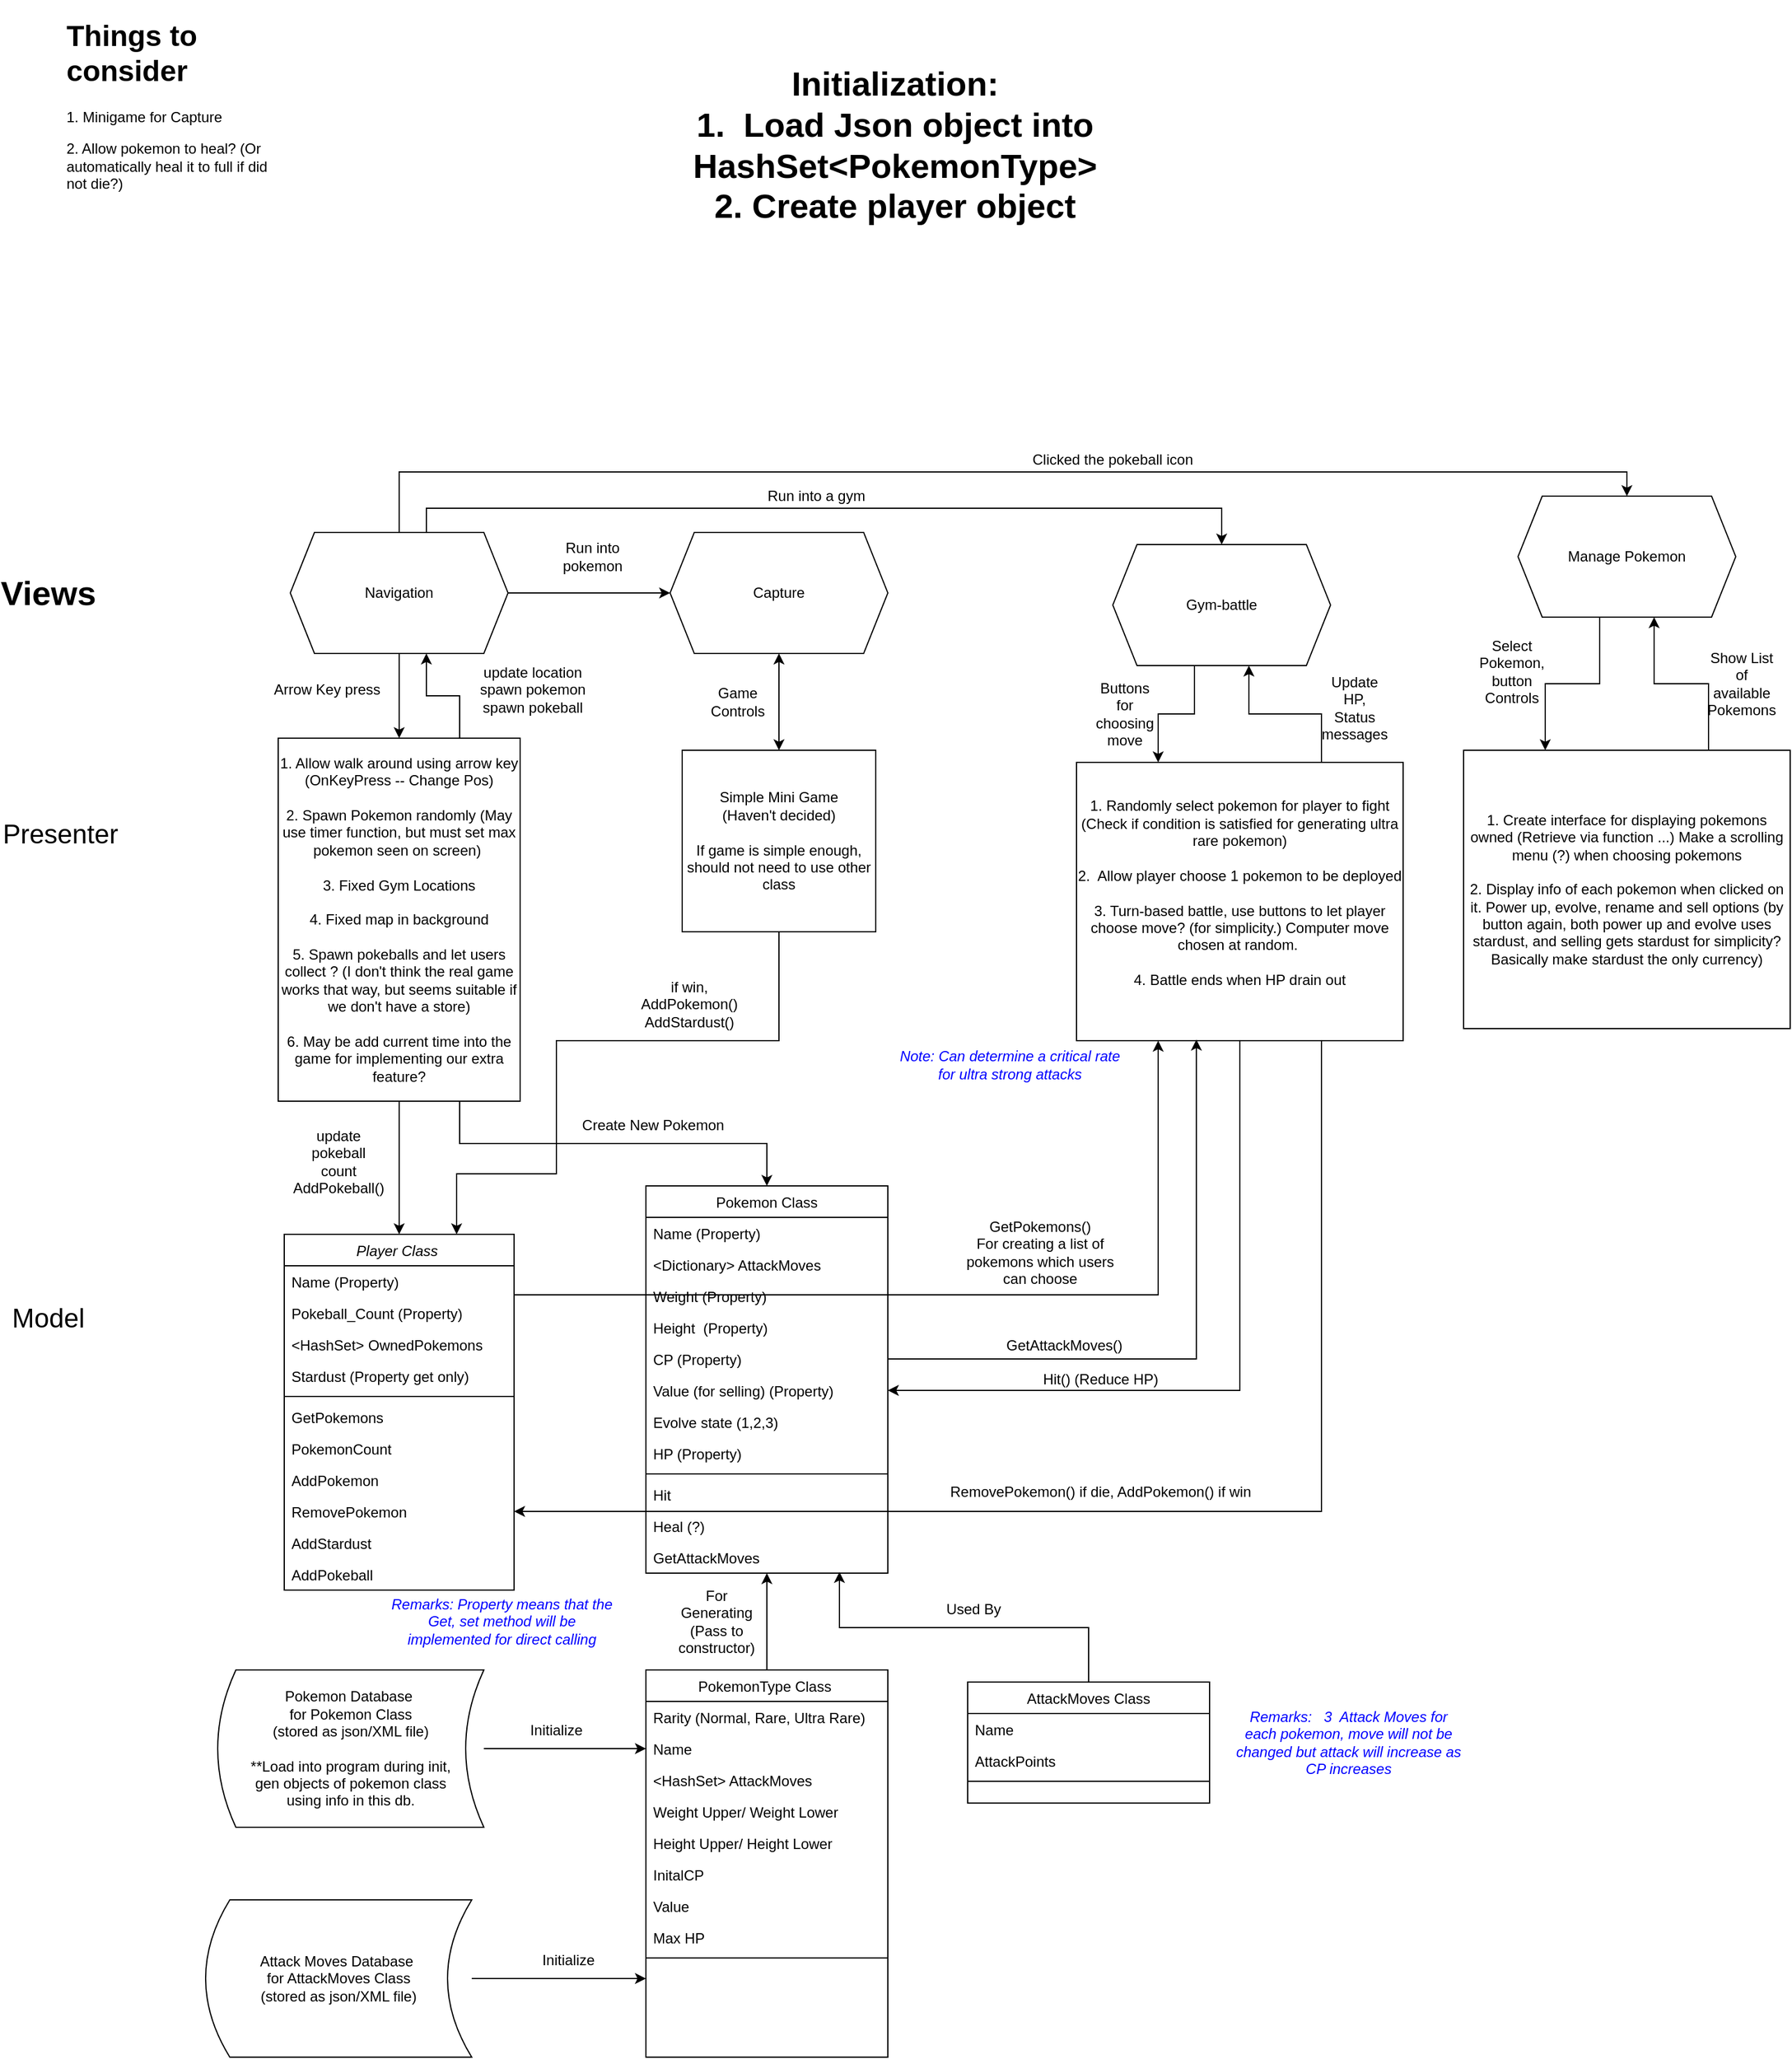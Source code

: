 <mxfile version="13.10.1" type="github">
  <diagram id="C5RBs43oDa-KdzZeNtuy" name="Page-1">
    <mxGraphModel dx="2084" dy="1993" grid="1" gridSize="10" guides="1" tooltips="1" connect="1" arrows="1" fold="1" page="1" pageScale="1" pageWidth="827" pageHeight="1169" math="0" shadow="0">
      <root>
        <mxCell id="WIyWlLk6GJQsqaUBKTNV-0" />
        <mxCell id="WIyWlLk6GJQsqaUBKTNV-1" parent="WIyWlLk6GJQsqaUBKTNV-0" />
        <mxCell id="zkfFHV4jXpPFQw0GAbJ--0" value="Player Class " style="swimlane;fontStyle=2;align=center;verticalAlign=top;childLayout=stackLayout;horizontal=1;startSize=26;horizontalStack=0;resizeParent=1;resizeLast=0;collapsible=1;marginBottom=0;rounded=0;shadow=0;strokeWidth=1;" parent="WIyWlLk6GJQsqaUBKTNV-1" vertex="1">
          <mxGeometry x="-85" y="570" width="190" height="294" as="geometry">
            <mxRectangle x="230" y="140" width="160" height="26" as="alternateBounds" />
          </mxGeometry>
        </mxCell>
        <mxCell id="o15ucOB5DxPAaiV-ojEc-104" value="Name (Property)" style="text;align=left;verticalAlign=top;spacingLeft=4;spacingRight=4;overflow=hidden;rotatable=0;points=[[0,0.5],[1,0.5]];portConstraint=eastwest;rounded=0;shadow=0;html=0;" vertex="1" parent="zkfFHV4jXpPFQw0GAbJ--0">
          <mxGeometry y="26" width="190" height="26" as="geometry" />
        </mxCell>
        <mxCell id="zkfFHV4jXpPFQw0GAbJ--1" value="Pokeball_Count (Property)" style="text;align=left;verticalAlign=top;spacingLeft=4;spacingRight=4;overflow=hidden;rotatable=0;points=[[0,0.5],[1,0.5]];portConstraint=eastwest;" parent="zkfFHV4jXpPFQw0GAbJ--0" vertex="1">
          <mxGeometry y="52" width="190" height="26" as="geometry" />
        </mxCell>
        <mxCell id="zkfFHV4jXpPFQw0GAbJ--2" value="&lt;HashSet&gt; OwnedPokemons" style="text;align=left;verticalAlign=top;spacingLeft=4;spacingRight=4;overflow=hidden;rotatable=0;points=[[0,0.5],[1,0.5]];portConstraint=eastwest;rounded=0;shadow=0;html=0;" parent="zkfFHV4jXpPFQw0GAbJ--0" vertex="1">
          <mxGeometry y="78" width="190" height="26" as="geometry" />
        </mxCell>
        <mxCell id="o15ucOB5DxPAaiV-ojEc-30" value="Stardust (Property get only)" style="text;align=left;verticalAlign=top;spacingLeft=4;spacingRight=4;overflow=hidden;rotatable=0;points=[[0,0.5],[1,0.5]];portConstraint=eastwest;rounded=0;shadow=0;html=0;" vertex="1" parent="zkfFHV4jXpPFQw0GAbJ--0">
          <mxGeometry y="104" width="190" height="26" as="geometry" />
        </mxCell>
        <mxCell id="zkfFHV4jXpPFQw0GAbJ--4" value="" style="line;html=1;strokeWidth=1;align=left;verticalAlign=middle;spacingTop=-1;spacingLeft=3;spacingRight=3;rotatable=0;labelPosition=right;points=[];portConstraint=eastwest;" parent="zkfFHV4jXpPFQw0GAbJ--0" vertex="1">
          <mxGeometry y="130" width="190" height="8" as="geometry" />
        </mxCell>
        <mxCell id="o15ucOB5DxPAaiV-ojEc-50" value="GetPokemons" style="text;align=left;verticalAlign=top;spacingLeft=4;spacingRight=4;overflow=hidden;rotatable=0;points=[[0,0.5],[1,0.5]];portConstraint=eastwest;rounded=0;shadow=0;html=0;" vertex="1" parent="zkfFHV4jXpPFQw0GAbJ--0">
          <mxGeometry y="138" width="190" height="26" as="geometry" />
        </mxCell>
        <mxCell id="o15ucOB5DxPAaiV-ojEc-117" value="PokemonCount" style="text;align=left;verticalAlign=top;spacingLeft=4;spacingRight=4;overflow=hidden;rotatable=0;points=[[0,0.5],[1,0.5]];portConstraint=eastwest;rounded=0;shadow=0;html=0;" vertex="1" parent="zkfFHV4jXpPFQw0GAbJ--0">
          <mxGeometry y="164" width="190" height="26" as="geometry" />
        </mxCell>
        <mxCell id="o15ucOB5DxPAaiV-ojEc-51" value="AddPokemon" style="text;align=left;verticalAlign=top;spacingLeft=4;spacingRight=4;overflow=hidden;rotatable=0;points=[[0,0.5],[1,0.5]];portConstraint=eastwest;rounded=0;shadow=0;html=0;" vertex="1" parent="zkfFHV4jXpPFQw0GAbJ--0">
          <mxGeometry y="190" width="190" height="26" as="geometry" />
        </mxCell>
        <mxCell id="o15ucOB5DxPAaiV-ojEc-52" value="RemovePokemon&#xa;" style="text;align=left;verticalAlign=top;spacingLeft=4;spacingRight=4;overflow=hidden;rotatable=0;points=[[0,0.5],[1,0.5]];portConstraint=eastwest;rounded=0;shadow=0;html=0;" vertex="1" parent="zkfFHV4jXpPFQw0GAbJ--0">
          <mxGeometry y="216" width="190" height="26" as="geometry" />
        </mxCell>
        <mxCell id="o15ucOB5DxPAaiV-ojEc-108" value="AddStardust" style="text;align=left;verticalAlign=top;spacingLeft=4;spacingRight=4;overflow=hidden;rotatable=0;points=[[0,0.5],[1,0.5]];portConstraint=eastwest;rounded=0;shadow=0;html=0;" vertex="1" parent="zkfFHV4jXpPFQw0GAbJ--0">
          <mxGeometry y="242" width="190" height="26" as="geometry" />
        </mxCell>
        <mxCell id="o15ucOB5DxPAaiV-ojEc-79" value="AddPokeball" style="text;align=left;verticalAlign=top;spacingLeft=4;spacingRight=4;overflow=hidden;rotatable=0;points=[[0,0.5],[1,0.5]];portConstraint=eastwest;rounded=0;shadow=0;html=0;" vertex="1" parent="zkfFHV4jXpPFQw0GAbJ--0">
          <mxGeometry y="268" width="190" height="26" as="geometry" />
        </mxCell>
        <mxCell id="o15ucOB5DxPAaiV-ojEc-98" style="edgeStyle=orthogonalEdgeStyle;rounded=0;orthogonalLoop=1;jettySize=auto;html=1;exitX=1;exitY=0.5;exitDx=0;exitDy=0;entryX=0;entryY=0.5;entryDx=0;entryDy=0;" edge="1" parent="WIyWlLk6GJQsqaUBKTNV-1" source="o15ucOB5DxPAaiV-ojEc-0" target="o15ucOB5DxPAaiV-ojEc-87">
          <mxGeometry relative="1" as="geometry" />
        </mxCell>
        <mxCell id="o15ucOB5DxPAaiV-ojEc-0" value="Pokemon Database&amp;nbsp;&lt;br&gt;for Pokemon Class&lt;br&gt;(stored as json/XML file)&lt;br&gt;&lt;br&gt;**Load into program during init,&lt;br&gt;gen objects of pokemon class&lt;br&gt;using info in this db." style="shape=dataStorage;whiteSpace=wrap;html=1;fixedSize=1;size=15;" vertex="1" parent="WIyWlLk6GJQsqaUBKTNV-1">
          <mxGeometry x="-140" y="930" width="220" height="130" as="geometry" />
        </mxCell>
        <mxCell id="o15ucOB5DxPAaiV-ojEc-62" style="edgeStyle=orthogonalEdgeStyle;rounded=0;orthogonalLoop=1;jettySize=auto;html=1;exitX=1;exitY=0.5;exitDx=0;exitDy=0;entryX=0;entryY=0.5;entryDx=0;entryDy=0;" edge="1" parent="WIyWlLk6GJQsqaUBKTNV-1" source="o15ucOB5DxPAaiV-ojEc-3" target="o15ucOB5DxPAaiV-ojEc-4">
          <mxGeometry relative="1" as="geometry" />
        </mxCell>
        <mxCell id="o15ucOB5DxPAaiV-ojEc-65" style="edgeStyle=orthogonalEdgeStyle;rounded=0;orthogonalLoop=1;jettySize=auto;html=1;exitX=0.625;exitY=0;exitDx=0;exitDy=0;entryX=0.5;entryY=0;entryDx=0;entryDy=0;" edge="1" parent="WIyWlLk6GJQsqaUBKTNV-1" source="o15ucOB5DxPAaiV-ojEc-3" target="o15ucOB5DxPAaiV-ojEc-5">
          <mxGeometry relative="1" as="geometry" />
        </mxCell>
        <mxCell id="o15ucOB5DxPAaiV-ojEc-69" style="edgeStyle=orthogonalEdgeStyle;rounded=0;orthogonalLoop=1;jettySize=auto;html=1;exitX=0.5;exitY=0;exitDx=0;exitDy=0;entryX=0.5;entryY=0;entryDx=0;entryDy=0;" edge="1" parent="WIyWlLk6GJQsqaUBKTNV-1" source="o15ucOB5DxPAaiV-ojEc-3" target="o15ucOB5DxPAaiV-ojEc-6">
          <mxGeometry relative="1" as="geometry" />
        </mxCell>
        <mxCell id="o15ucOB5DxPAaiV-ojEc-75" style="edgeStyle=orthogonalEdgeStyle;rounded=0;orthogonalLoop=1;jettySize=auto;html=1;exitX=0.5;exitY=1;exitDx=0;exitDy=0;" edge="1" parent="WIyWlLk6GJQsqaUBKTNV-1" source="o15ucOB5DxPAaiV-ojEc-3" target="o15ucOB5DxPAaiV-ojEc-8">
          <mxGeometry relative="1" as="geometry" />
        </mxCell>
        <mxCell id="o15ucOB5DxPAaiV-ojEc-3" value="Navigation" style="shape=hexagon;perimeter=hexagonPerimeter2;whiteSpace=wrap;html=1;fixedSize=1;" vertex="1" parent="WIyWlLk6GJQsqaUBKTNV-1">
          <mxGeometry x="-80" y="-10" width="180" height="100" as="geometry" />
        </mxCell>
        <mxCell id="o15ucOB5DxPAaiV-ojEc-4" value="Capture" style="shape=hexagon;perimeter=hexagonPerimeter2;whiteSpace=wrap;html=1;fixedSize=1;" vertex="1" parent="WIyWlLk6GJQsqaUBKTNV-1">
          <mxGeometry x="234" y="-10" width="180" height="100" as="geometry" />
        </mxCell>
        <mxCell id="o15ucOB5DxPAaiV-ojEc-112" style="edgeStyle=orthogonalEdgeStyle;rounded=0;orthogonalLoop=1;jettySize=auto;html=1;exitX=0.375;exitY=1;exitDx=0;exitDy=0;entryX=0.25;entryY=0;entryDx=0;entryDy=0;" edge="1" parent="WIyWlLk6GJQsqaUBKTNV-1" source="o15ucOB5DxPAaiV-ojEc-5" target="o15ucOB5DxPAaiV-ojEc-19">
          <mxGeometry relative="1" as="geometry" />
        </mxCell>
        <mxCell id="o15ucOB5DxPAaiV-ojEc-5" value="Gym-battle" style="shape=hexagon;perimeter=hexagonPerimeter2;whiteSpace=wrap;html=1;fixedSize=1;" vertex="1" parent="WIyWlLk6GJQsqaUBKTNV-1">
          <mxGeometry x="600" width="180" height="100" as="geometry" />
        </mxCell>
        <mxCell id="o15ucOB5DxPAaiV-ojEc-133" style="edgeStyle=orthogonalEdgeStyle;rounded=0;orthogonalLoop=1;jettySize=auto;html=1;exitX=0.375;exitY=1;exitDx=0;exitDy=0;entryX=0.25;entryY=0;entryDx=0;entryDy=0;fontColor=#0000FF;" edge="1" parent="WIyWlLk6GJQsqaUBKTNV-1" source="o15ucOB5DxPAaiV-ojEc-6" target="o15ucOB5DxPAaiV-ojEc-48">
          <mxGeometry relative="1" as="geometry" />
        </mxCell>
        <mxCell id="o15ucOB5DxPAaiV-ojEc-6" value="Manage Pokemon" style="shape=hexagon;perimeter=hexagonPerimeter2;whiteSpace=wrap;html=1;fixedSize=1;" vertex="1" parent="WIyWlLk6GJQsqaUBKTNV-1">
          <mxGeometry x="935" y="-40" width="180" height="100" as="geometry" />
        </mxCell>
        <mxCell id="o15ucOB5DxPAaiV-ojEc-106" style="edgeStyle=orthogonalEdgeStyle;rounded=0;orthogonalLoop=1;jettySize=auto;html=1;exitX=0.5;exitY=1;exitDx=0;exitDy=0;entryX=0.75;entryY=0;entryDx=0;entryDy=0;" edge="1" parent="WIyWlLk6GJQsqaUBKTNV-1" source="o15ucOB5DxPAaiV-ojEc-7" target="zkfFHV4jXpPFQw0GAbJ--0">
          <mxGeometry relative="1" as="geometry">
            <Array as="points">
              <mxPoint x="324" y="410" />
              <mxPoint x="140" y="410" />
              <mxPoint x="140" y="520" />
              <mxPoint x="58" y="520" />
            </Array>
          </mxGeometry>
        </mxCell>
        <mxCell id="o15ucOB5DxPAaiV-ojEc-7" value="Simple Mini Game&lt;br&gt;(Haven&#39;t decided)&lt;br&gt;&lt;br&gt;If game is simple enough, should not need to use other class" style="rounded=0;whiteSpace=wrap;html=1;" vertex="1" parent="WIyWlLk6GJQsqaUBKTNV-1">
          <mxGeometry x="244" y="170" width="160" height="150" as="geometry" />
        </mxCell>
        <mxCell id="o15ucOB5DxPAaiV-ojEc-74" style="edgeStyle=orthogonalEdgeStyle;rounded=0;orthogonalLoop=1;jettySize=auto;html=1;exitX=0.75;exitY=0;exitDx=0;exitDy=0;entryX=0.625;entryY=1;entryDx=0;entryDy=0;" edge="1" parent="WIyWlLk6GJQsqaUBKTNV-1" source="o15ucOB5DxPAaiV-ojEc-8" target="o15ucOB5DxPAaiV-ojEc-3">
          <mxGeometry relative="1" as="geometry" />
        </mxCell>
        <mxCell id="o15ucOB5DxPAaiV-ojEc-76" style="edgeStyle=orthogonalEdgeStyle;rounded=0;orthogonalLoop=1;jettySize=auto;html=1;exitX=0.5;exitY=1;exitDx=0;exitDy=0;entryX=0.5;entryY=0;entryDx=0;entryDy=0;" edge="1" parent="WIyWlLk6GJQsqaUBKTNV-1" source="o15ucOB5DxPAaiV-ojEc-8" target="zkfFHV4jXpPFQw0GAbJ--0">
          <mxGeometry relative="1" as="geometry" />
        </mxCell>
        <mxCell id="o15ucOB5DxPAaiV-ojEc-84" style="edgeStyle=orthogonalEdgeStyle;rounded=0;orthogonalLoop=1;jettySize=auto;html=1;exitX=0.75;exitY=1;exitDx=0;exitDy=0;" edge="1" parent="WIyWlLk6GJQsqaUBKTNV-1" source="o15ucOB5DxPAaiV-ojEc-8" target="o15ucOB5DxPAaiV-ojEc-31">
          <mxGeometry relative="1" as="geometry" />
        </mxCell>
        <mxCell id="o15ucOB5DxPAaiV-ojEc-8" value="1. Allow walk around using arrow key (OnKeyPress -- Change Pos)&lt;br&gt;&lt;br&gt;2. Spawn Pokemon randomly (May use timer function, but must set max pokemon seen on screen)&amp;nbsp;&lt;br&gt;&lt;br&gt;3. Fixed Gym Locations&lt;br&gt;&lt;br&gt;4. Fixed map in background&lt;br&gt;&lt;br&gt;5. Spawn pokeballs and let users collect ? (I don&#39;t think the real game works that way, but seems suitable if we don&#39;t have a store)&lt;br&gt;&lt;br&gt;6. May be add current time into the game for implementing our extra feature?" style="rounded=0;whiteSpace=wrap;html=1;" vertex="1" parent="WIyWlLk6GJQsqaUBKTNV-1">
          <mxGeometry x="-90" y="160" width="200" height="300" as="geometry" />
        </mxCell>
        <mxCell id="o15ucOB5DxPAaiV-ojEc-9" value="&lt;font style=&quot;font-size: 22px&quot;&gt;Presenter&lt;/font&gt;" style="text;html=1;strokeColor=none;fillColor=none;align=center;verticalAlign=middle;whiteSpace=wrap;rounded=0;" vertex="1" parent="WIyWlLk6GJQsqaUBKTNV-1">
          <mxGeometry x="-290" y="230" width="40" height="20" as="geometry" />
        </mxCell>
        <mxCell id="o15ucOB5DxPAaiV-ojEc-10" value="&lt;font style=&quot;font-size: 28px&quot;&gt;&lt;b&gt;Views&lt;/b&gt;&lt;/font&gt;" style="text;html=1;strokeColor=none;fillColor=none;align=center;verticalAlign=middle;whiteSpace=wrap;rounded=0;" vertex="1" parent="WIyWlLk6GJQsqaUBKTNV-1">
          <mxGeometry x="-300" y="30" width="40" height="20" as="geometry" />
        </mxCell>
        <mxCell id="o15ucOB5DxPAaiV-ojEc-11" value="&lt;font style=&quot;font-size: 22px&quot;&gt;Model&lt;br&gt;&lt;/font&gt;" style="text;html=1;strokeColor=none;fillColor=none;align=center;verticalAlign=middle;whiteSpace=wrap;rounded=0;" vertex="1" parent="WIyWlLk6GJQsqaUBKTNV-1">
          <mxGeometry x="-300" y="630" width="40" height="20" as="geometry" />
        </mxCell>
        <mxCell id="o15ucOB5DxPAaiV-ojEc-13" value="&lt;font style=&quot;font-size: 28px&quot;&gt;&lt;b&gt;Initialization:&lt;br&gt;1.&amp;nbsp; Load Json object into HashSet&amp;lt;PokemonType&amp;gt;&lt;br&gt;2. Create player object&lt;br&gt;&lt;/b&gt;&lt;/font&gt;" style="text;html=1;strokeColor=none;fillColor=none;align=center;verticalAlign=middle;whiteSpace=wrap;rounded=0;" vertex="1" parent="WIyWlLk6GJQsqaUBKTNV-1">
          <mxGeometry x="100" y="-340" width="640" height="20" as="geometry" />
        </mxCell>
        <mxCell id="o15ucOB5DxPAaiV-ojEc-17" value="" style="endArrow=classic;startArrow=classic;html=1;exitX=0.5;exitY=0;exitDx=0;exitDy=0;entryX=0.5;entryY=1;entryDx=0;entryDy=0;" edge="1" parent="WIyWlLk6GJQsqaUBKTNV-1" source="o15ucOB5DxPAaiV-ojEc-7" target="o15ucOB5DxPAaiV-ojEc-4">
          <mxGeometry width="50" height="50" relative="1" as="geometry">
            <mxPoint x="354" y="190" as="sourcePoint" />
            <mxPoint x="404" y="140" as="targetPoint" />
          </mxGeometry>
        </mxCell>
        <mxCell id="o15ucOB5DxPAaiV-ojEc-113" style="edgeStyle=orthogonalEdgeStyle;rounded=0;orthogonalLoop=1;jettySize=auto;html=1;exitX=0.75;exitY=0;exitDx=0;exitDy=0;entryX=0.625;entryY=1;entryDx=0;entryDy=0;" edge="1" parent="WIyWlLk6GJQsqaUBKTNV-1" source="o15ucOB5DxPAaiV-ojEc-19" target="o15ucOB5DxPAaiV-ojEc-5">
          <mxGeometry relative="1" as="geometry" />
        </mxCell>
        <mxCell id="o15ucOB5DxPAaiV-ojEc-118" style="edgeStyle=orthogonalEdgeStyle;rounded=0;orthogonalLoop=1;jettySize=auto;html=1;exitX=0.5;exitY=1;exitDx=0;exitDy=0;entryX=1;entryY=0.5;entryDx=0;entryDy=0;" edge="1" parent="WIyWlLk6GJQsqaUBKTNV-1" source="o15ucOB5DxPAaiV-ojEc-19" target="o15ucOB5DxPAaiV-ojEc-36">
          <mxGeometry relative="1" as="geometry" />
        </mxCell>
        <mxCell id="o15ucOB5DxPAaiV-ojEc-136" style="edgeStyle=orthogonalEdgeStyle;rounded=0;orthogonalLoop=1;jettySize=auto;html=1;exitX=0.75;exitY=1;exitDx=0;exitDy=0;entryX=1;entryY=0.5;entryDx=0;entryDy=0;fontColor=#000000;" edge="1" parent="WIyWlLk6GJQsqaUBKTNV-1" source="o15ucOB5DxPAaiV-ojEc-19" target="o15ucOB5DxPAaiV-ojEc-52">
          <mxGeometry relative="1" as="geometry" />
        </mxCell>
        <mxCell id="o15ucOB5DxPAaiV-ojEc-19" value="1. Randomly select pokemon for player to fight (Check if condition is satisfied for generating ultra rare pokemon)&lt;br&gt;&lt;br&gt;2.&amp;nbsp; Allow player choose 1 pokemon to be deployed&lt;br&gt;&lt;br&gt;3. Turn-based battle, use buttons to let player choose move? (for simplicity.) Computer move chosen at random.&amp;nbsp;&lt;br&gt;&lt;br&gt;4. Battle ends when HP drain out&lt;br&gt;&amp;nbsp;" style="rounded=0;whiteSpace=wrap;html=1;" vertex="1" parent="WIyWlLk6GJQsqaUBKTNV-1">
          <mxGeometry x="570" y="180" width="270" height="230" as="geometry" />
        </mxCell>
        <mxCell id="o15ucOB5DxPAaiV-ojEc-31" value="Pokemon Class" style="swimlane;fontStyle=0;align=center;verticalAlign=top;childLayout=stackLayout;horizontal=1;startSize=26;horizontalStack=0;resizeParent=1;resizeLast=0;collapsible=1;marginBottom=0;rounded=0;shadow=0;strokeWidth=1;" vertex="1" parent="WIyWlLk6GJQsqaUBKTNV-1">
          <mxGeometry x="214" y="530" width="200" height="320" as="geometry">
            <mxRectangle x="550" y="140" width="160" height="26" as="alternateBounds" />
          </mxGeometry>
        </mxCell>
        <mxCell id="o15ucOB5DxPAaiV-ojEc-33" value="Name (Property)" style="text;align=left;verticalAlign=top;spacingLeft=4;spacingRight=4;overflow=hidden;rotatable=0;points=[[0,0.5],[1,0.5]];portConstraint=eastwest;rounded=0;shadow=0;html=0;" vertex="1" parent="o15ucOB5DxPAaiV-ojEc-31">
          <mxGeometry y="26" width="200" height="26" as="geometry" />
        </mxCell>
        <mxCell id="o15ucOB5DxPAaiV-ojEc-34" value="&lt;Dictionary&gt; AttackMoves" style="text;align=left;verticalAlign=top;spacingLeft=4;spacingRight=4;overflow=hidden;rotatable=0;points=[[0,0.5],[1,0.5]];portConstraint=eastwest;rounded=0;shadow=0;html=0;" vertex="1" parent="o15ucOB5DxPAaiV-ojEc-31">
          <mxGeometry y="52" width="200" height="26" as="geometry" />
        </mxCell>
        <mxCell id="zkfFHV4jXpPFQw0GAbJ--22" value="Weight (Property)" style="text;align=left;verticalAlign=top;spacingLeft=4;spacingRight=4;overflow=hidden;rotatable=0;points=[[0,0.5],[1,0.5]];portConstraint=eastwest;rounded=0;shadow=0;html=0;" parent="o15ucOB5DxPAaiV-ojEc-31" vertex="1">
          <mxGeometry y="78" width="200" height="26" as="geometry" />
        </mxCell>
        <mxCell id="zkfFHV4jXpPFQw0GAbJ--21" value="Height  (Property)" style="text;align=left;verticalAlign=top;spacingLeft=4;spacingRight=4;overflow=hidden;rotatable=0;points=[[0,0.5],[1,0.5]];portConstraint=eastwest;rounded=0;shadow=0;html=0;" parent="o15ucOB5DxPAaiV-ojEc-31" vertex="1">
          <mxGeometry y="104" width="200" height="26" as="geometry" />
        </mxCell>
        <mxCell id="o15ucOB5DxPAaiV-ojEc-35" value="CP (Property)" style="text;align=left;verticalAlign=top;spacingLeft=4;spacingRight=4;overflow=hidden;rotatable=0;points=[[0,0.5],[1,0.5]];portConstraint=eastwest;rounded=0;shadow=0;html=0;" vertex="1" parent="o15ucOB5DxPAaiV-ojEc-31">
          <mxGeometry y="130" width="200" height="26" as="geometry" />
        </mxCell>
        <mxCell id="o15ucOB5DxPAaiV-ojEc-36" value="Value (for selling) (Property)" style="text;align=left;verticalAlign=top;spacingLeft=4;spacingRight=4;overflow=hidden;rotatable=0;points=[[0,0.5],[1,0.5]];portConstraint=eastwest;rounded=0;shadow=0;html=0;" vertex="1" parent="o15ucOB5DxPAaiV-ojEc-31">
          <mxGeometry y="156" width="200" height="26" as="geometry" />
        </mxCell>
        <mxCell id="o15ucOB5DxPAaiV-ojEc-46" value="Evolve state (1,2,3)" style="text;align=left;verticalAlign=top;spacingLeft=4;spacingRight=4;overflow=hidden;rotatable=0;points=[[0,0.5],[1,0.5]];portConstraint=eastwest;rounded=0;shadow=0;html=0;" vertex="1" parent="o15ucOB5DxPAaiV-ojEc-31">
          <mxGeometry y="182" width="200" height="26" as="geometry" />
        </mxCell>
        <mxCell id="o15ucOB5DxPAaiV-ojEc-37" value="HP (Property)" style="text;align=left;verticalAlign=top;spacingLeft=4;spacingRight=4;overflow=hidden;rotatable=0;points=[[0,0.5],[1,0.5]];portConstraint=eastwest;rounded=0;shadow=0;html=0;" vertex="1" parent="o15ucOB5DxPAaiV-ojEc-31">
          <mxGeometry y="208" width="200" height="26" as="geometry" />
        </mxCell>
        <mxCell id="o15ucOB5DxPAaiV-ojEc-38" value="" style="line;html=1;strokeWidth=1;align=left;verticalAlign=middle;spacingTop=-1;spacingLeft=3;spacingRight=3;rotatable=0;labelPosition=right;points=[];portConstraint=eastwest;" vertex="1" parent="o15ucOB5DxPAaiV-ojEc-31">
          <mxGeometry y="234" width="200" height="8" as="geometry" />
        </mxCell>
        <mxCell id="o15ucOB5DxPAaiV-ojEc-39" value="Hit" style="text;align=left;verticalAlign=top;spacingLeft=4;spacingRight=4;overflow=hidden;rotatable=0;points=[[0,0.5],[1,0.5]];portConstraint=eastwest;" vertex="1" parent="o15ucOB5DxPAaiV-ojEc-31">
          <mxGeometry y="242" width="200" height="26" as="geometry" />
        </mxCell>
        <mxCell id="o15ucOB5DxPAaiV-ojEc-40" value="Heal (?)" style="text;align=left;verticalAlign=top;spacingLeft=4;spacingRight=4;overflow=hidden;rotatable=0;points=[[0,0.5],[1,0.5]];portConstraint=eastwest;" vertex="1" parent="o15ucOB5DxPAaiV-ojEc-31">
          <mxGeometry y="268" width="200" height="26" as="geometry" />
        </mxCell>
        <mxCell id="o15ucOB5DxPAaiV-ojEc-128" value="GetAttackMoves" style="text;align=left;verticalAlign=top;spacingLeft=4;spacingRight=4;overflow=hidden;rotatable=0;points=[[0,0.5],[1,0.5]];portConstraint=eastwest;" vertex="1" parent="o15ucOB5DxPAaiV-ojEc-31">
          <mxGeometry y="294" width="200" height="26" as="geometry" />
        </mxCell>
        <mxCell id="o15ucOB5DxPAaiV-ojEc-99" style="edgeStyle=orthogonalEdgeStyle;rounded=0;orthogonalLoop=1;jettySize=auto;html=1;exitX=1;exitY=0.5;exitDx=0;exitDy=0;entryX=0;entryY=0.5;entryDx=0;entryDy=0;" edge="1" parent="WIyWlLk6GJQsqaUBKTNV-1" source="o15ucOB5DxPAaiV-ojEc-44">
          <mxGeometry relative="1" as="geometry">
            <mxPoint x="214" y="1185" as="targetPoint" />
          </mxGeometry>
        </mxCell>
        <mxCell id="o15ucOB5DxPAaiV-ojEc-44" value="Attack Moves Database&amp;nbsp;&lt;br&gt;for AttackMoves Class&lt;br&gt;(stored as json/XML file)&lt;br&gt;" style="shape=dataStorage;whiteSpace=wrap;html=1;fixedSize=1;" vertex="1" parent="WIyWlLk6GJQsqaUBKTNV-1">
          <mxGeometry x="-150" y="1120" width="220" height="130" as="geometry" />
        </mxCell>
        <mxCell id="o15ucOB5DxPAaiV-ojEc-132" style="edgeStyle=orthogonalEdgeStyle;rounded=0;orthogonalLoop=1;jettySize=auto;html=1;exitX=0.75;exitY=0;exitDx=0;exitDy=0;entryX=0.625;entryY=1;entryDx=0;entryDy=0;fontColor=#0000FF;" edge="1" parent="WIyWlLk6GJQsqaUBKTNV-1" source="o15ucOB5DxPAaiV-ojEc-48" target="o15ucOB5DxPAaiV-ojEc-6">
          <mxGeometry relative="1" as="geometry" />
        </mxCell>
        <mxCell id="o15ucOB5DxPAaiV-ojEc-48" value="1. Create interface for displaying pokemons owned (Retrieve via function ...) Make a scrolling menu (?) when choosing pokemons&lt;br&gt;&lt;br&gt;2. Display info of each pokemon when clicked on it. Power up, evolve, rename and sell options (by button again, both power up and evolve uses stardust, and selling gets stardust for simplicity? Basically make stardust the only currency)" style="rounded=0;whiteSpace=wrap;html=1;" vertex="1" parent="WIyWlLk6GJQsqaUBKTNV-1">
          <mxGeometry x="890" y="170" width="270" height="230" as="geometry" />
        </mxCell>
        <mxCell id="o15ucOB5DxPAaiV-ojEc-56" style="edgeStyle=orthogonalEdgeStyle;rounded=0;orthogonalLoop=1;jettySize=auto;html=1;exitX=0.5;exitY=1;exitDx=0;exitDy=0;" edge="1" parent="WIyWlLk6GJQsqaUBKTNV-1" source="o15ucOB5DxPAaiV-ojEc-11" target="o15ucOB5DxPAaiV-ojEc-11">
          <mxGeometry relative="1" as="geometry" />
        </mxCell>
        <mxCell id="o15ucOB5DxPAaiV-ojEc-64" value="Run into pokemon" style="text;html=1;strokeColor=none;fillColor=none;align=center;verticalAlign=middle;whiteSpace=wrap;rounded=0;" vertex="1" parent="WIyWlLk6GJQsqaUBKTNV-1">
          <mxGeometry x="140" width="60" height="20" as="geometry" />
        </mxCell>
        <mxCell id="o15ucOB5DxPAaiV-ojEc-67" value="Run into a gym" style="text;html=1;strokeColor=none;fillColor=none;align=center;verticalAlign=middle;whiteSpace=wrap;rounded=0;" vertex="1" parent="WIyWlLk6GJQsqaUBKTNV-1">
          <mxGeometry x="280" y="-50" width="150" height="20" as="geometry" />
        </mxCell>
        <mxCell id="o15ucOB5DxPAaiV-ojEc-70" value="Clicked the pokeball icon" style="text;html=1;strokeColor=none;fillColor=none;align=center;verticalAlign=middle;whiteSpace=wrap;rounded=0;" vertex="1" parent="WIyWlLk6GJQsqaUBKTNV-1">
          <mxGeometry x="520" y="-80" width="160" height="20" as="geometry" />
        </mxCell>
        <mxCell id="o15ucOB5DxPAaiV-ojEc-71" value="Arrow Key press" style="text;html=1;align=center;verticalAlign=middle;resizable=0;points=[];autosize=1;" vertex="1" parent="WIyWlLk6GJQsqaUBKTNV-1">
          <mxGeometry x="-100" y="110" width="100" height="20" as="geometry" />
        </mxCell>
        <mxCell id="o15ucOB5DxPAaiV-ojEc-72" value="update location&lt;br&gt;spawn pokemon&lt;br&gt;spawn pokeball" style="text;html=1;align=center;verticalAlign=middle;resizable=0;points=[];autosize=1;" vertex="1" parent="WIyWlLk6GJQsqaUBKTNV-1">
          <mxGeometry x="70" y="95" width="100" height="50" as="geometry" />
        </mxCell>
        <mxCell id="o15ucOB5DxPAaiV-ojEc-77" value="Create New Pokemon" style="text;html=1;strokeColor=none;fillColor=none;align=center;verticalAlign=middle;whiteSpace=wrap;rounded=0;" vertex="1" parent="WIyWlLk6GJQsqaUBKTNV-1">
          <mxGeometry x="150" y="470" width="140" height="20" as="geometry" />
        </mxCell>
        <mxCell id="o15ucOB5DxPAaiV-ojEc-78" value="update&lt;br&gt;pokeball&lt;br&gt;count&lt;br&gt;AddPokeball()" style="text;html=1;strokeColor=none;fillColor=none;align=center;verticalAlign=middle;whiteSpace=wrap;rounded=0;" vertex="1" parent="WIyWlLk6GJQsqaUBKTNV-1">
          <mxGeometry x="-60" y="500" width="40" height="20" as="geometry" />
        </mxCell>
        <mxCell id="o15ucOB5DxPAaiV-ojEc-83" value="For Generating&lt;br&gt;(Pass to constructor)" style="text;html=1;strokeColor=none;fillColor=none;align=center;verticalAlign=middle;whiteSpace=wrap;rounded=0;" vertex="1" parent="WIyWlLk6GJQsqaUBKTNV-1">
          <mxGeometry x="240" y="880" width="65" height="20" as="geometry" />
        </mxCell>
        <mxCell id="o15ucOB5DxPAaiV-ojEc-100" style="edgeStyle=orthogonalEdgeStyle;rounded=0;orthogonalLoop=1;jettySize=auto;html=1;exitX=0.5;exitY=0;exitDx=0;exitDy=0;entryX=0.5;entryY=1;entryDx=0;entryDy=0;" edge="1" parent="WIyWlLk6GJQsqaUBKTNV-1" source="o15ucOB5DxPAaiV-ojEc-85" target="o15ucOB5DxPAaiV-ojEc-31">
          <mxGeometry relative="1" as="geometry" />
        </mxCell>
        <mxCell id="o15ucOB5DxPAaiV-ojEc-85" value="PokemonType Class " style="swimlane;fontStyle=0;align=center;verticalAlign=top;childLayout=stackLayout;horizontal=1;startSize=26;horizontalStack=0;resizeParent=1;resizeLast=0;collapsible=1;marginBottom=0;rounded=0;shadow=0;strokeWidth=1;" vertex="1" parent="WIyWlLk6GJQsqaUBKTNV-1">
          <mxGeometry x="214" y="930" width="200" height="320" as="geometry">
            <mxRectangle x="550" y="140" width="160" height="26" as="alternateBounds" />
          </mxGeometry>
        </mxCell>
        <mxCell id="o15ucOB5DxPAaiV-ojEc-86" value="Rarity (Normal, Rare, Ultra Rare)&#xa;" style="text;align=left;verticalAlign=top;spacingLeft=4;spacingRight=4;overflow=hidden;rotatable=0;points=[[0,0.5],[1,0.5]];portConstraint=eastwest;" vertex="1" parent="o15ucOB5DxPAaiV-ojEc-85">
          <mxGeometry y="26" width="200" height="26" as="geometry" />
        </mxCell>
        <mxCell id="o15ucOB5DxPAaiV-ojEc-87" value="Name" style="text;align=left;verticalAlign=top;spacingLeft=4;spacingRight=4;overflow=hidden;rotatable=0;points=[[0,0.5],[1,0.5]];portConstraint=eastwest;rounded=0;shadow=0;html=0;" vertex="1" parent="o15ucOB5DxPAaiV-ojEc-85">
          <mxGeometry y="52" width="200" height="26" as="geometry" />
        </mxCell>
        <mxCell id="o15ucOB5DxPAaiV-ojEc-88" value="&lt;HashSet&gt; AttackMoves" style="text;align=left;verticalAlign=top;spacingLeft=4;spacingRight=4;overflow=hidden;rotatable=0;points=[[0,0.5],[1,0.5]];portConstraint=eastwest;rounded=0;shadow=0;html=0;" vertex="1" parent="o15ucOB5DxPAaiV-ojEc-85">
          <mxGeometry y="78" width="200" height="26" as="geometry" />
        </mxCell>
        <mxCell id="o15ucOB5DxPAaiV-ojEc-89" value="Weight Upper/ Weight Lower" style="text;align=left;verticalAlign=top;spacingLeft=4;spacingRight=4;overflow=hidden;rotatable=0;points=[[0,0.5],[1,0.5]];portConstraint=eastwest;rounded=0;shadow=0;html=0;" vertex="1" parent="o15ucOB5DxPAaiV-ojEc-85">
          <mxGeometry y="104" width="200" height="26" as="geometry" />
        </mxCell>
        <mxCell id="o15ucOB5DxPAaiV-ojEc-90" value="Height Upper/ Height Lower" style="text;align=left;verticalAlign=top;spacingLeft=4;spacingRight=4;overflow=hidden;rotatable=0;points=[[0,0.5],[1,0.5]];portConstraint=eastwest;rounded=0;shadow=0;html=0;" vertex="1" parent="o15ucOB5DxPAaiV-ojEc-85">
          <mxGeometry y="130" width="200" height="26" as="geometry" />
        </mxCell>
        <mxCell id="o15ucOB5DxPAaiV-ojEc-91" value="InitalCP" style="text;align=left;verticalAlign=top;spacingLeft=4;spacingRight=4;overflow=hidden;rotatable=0;points=[[0,0.5],[1,0.5]];portConstraint=eastwest;rounded=0;shadow=0;html=0;" vertex="1" parent="o15ucOB5DxPAaiV-ojEc-85">
          <mxGeometry y="156" width="200" height="26" as="geometry" />
        </mxCell>
        <mxCell id="o15ucOB5DxPAaiV-ojEc-92" value="Value" style="text;align=left;verticalAlign=top;spacingLeft=4;spacingRight=4;overflow=hidden;rotatable=0;points=[[0,0.5],[1,0.5]];portConstraint=eastwest;rounded=0;shadow=0;html=0;" vertex="1" parent="o15ucOB5DxPAaiV-ojEc-85">
          <mxGeometry y="182" width="200" height="26" as="geometry" />
        </mxCell>
        <mxCell id="o15ucOB5DxPAaiV-ojEc-94" value="Max HP" style="text;align=left;verticalAlign=top;spacingLeft=4;spacingRight=4;overflow=hidden;rotatable=0;points=[[0,0.5],[1,0.5]];portConstraint=eastwest;rounded=0;shadow=0;html=0;" vertex="1" parent="o15ucOB5DxPAaiV-ojEc-85">
          <mxGeometry y="208" width="200" height="26" as="geometry" />
        </mxCell>
        <mxCell id="o15ucOB5DxPAaiV-ojEc-95" value="" style="line;html=1;strokeWidth=1;align=left;verticalAlign=middle;spacingTop=-1;spacingLeft=3;spacingRight=3;rotatable=0;labelPosition=right;points=[];portConstraint=eastwest;" vertex="1" parent="o15ucOB5DxPAaiV-ojEc-85">
          <mxGeometry y="234" width="200" height="8" as="geometry" />
        </mxCell>
        <mxCell id="o15ucOB5DxPAaiV-ojEc-101" value="Initialize" style="text;html=1;strokeColor=none;fillColor=none;align=center;verticalAlign=middle;whiteSpace=wrap;rounded=0;" vertex="1" parent="WIyWlLk6GJQsqaUBKTNV-1">
          <mxGeometry x="120" y="970" width="40" height="20" as="geometry" />
        </mxCell>
        <mxCell id="o15ucOB5DxPAaiV-ojEc-102" value="Initialize" style="text;html=1;strokeColor=none;fillColor=none;align=center;verticalAlign=middle;whiteSpace=wrap;rounded=0;" vertex="1" parent="WIyWlLk6GJQsqaUBKTNV-1">
          <mxGeometry x="130" y="1160" width="40" height="20" as="geometry" />
        </mxCell>
        <mxCell id="o15ucOB5DxPAaiV-ojEc-105" value="Game&lt;br&gt;Controls" style="text;html=1;strokeColor=none;fillColor=none;align=center;verticalAlign=middle;whiteSpace=wrap;rounded=0;" vertex="1" parent="WIyWlLk6GJQsqaUBKTNV-1">
          <mxGeometry x="270" y="120" width="40" height="20" as="geometry" />
        </mxCell>
        <mxCell id="o15ucOB5DxPAaiV-ojEc-107" value="if win,&lt;br&gt;AddPokemon()&lt;br&gt;AddStardust()&lt;br&gt;" style="text;html=1;strokeColor=none;fillColor=none;align=center;verticalAlign=middle;whiteSpace=wrap;rounded=0;" vertex="1" parent="WIyWlLk6GJQsqaUBKTNV-1">
          <mxGeometry x="230" y="370" width="40" height="20" as="geometry" />
        </mxCell>
        <mxCell id="o15ucOB5DxPAaiV-ojEc-109" style="edgeStyle=orthogonalEdgeStyle;rounded=0;orthogonalLoop=1;jettySize=auto;html=1;exitX=1;exitY=0.5;exitDx=0;exitDy=0;entryX=0.25;entryY=1;entryDx=0;entryDy=0;" edge="1" parent="WIyWlLk6GJQsqaUBKTNV-1" source="o15ucOB5DxPAaiV-ojEc-104" target="o15ucOB5DxPAaiV-ojEc-19">
          <mxGeometry relative="1" as="geometry">
            <Array as="points">
              <mxPoint x="105" y="620" />
              <mxPoint x="638" y="620" />
            </Array>
          </mxGeometry>
        </mxCell>
        <mxCell id="o15ucOB5DxPAaiV-ojEc-111" value="GetPokemons()&lt;br&gt;For creating a list of pokemons which users can choose" style="text;html=1;strokeColor=none;fillColor=none;align=center;verticalAlign=middle;whiteSpace=wrap;rounded=0;" vertex="1" parent="WIyWlLk6GJQsqaUBKTNV-1">
          <mxGeometry x="470" y="575" width="140" height="20" as="geometry" />
        </mxCell>
        <mxCell id="o15ucOB5DxPAaiV-ojEc-114" value="Buttons&lt;br&gt;for&lt;br&gt;choosing&lt;br&gt;move" style="text;html=1;strokeColor=none;fillColor=none;align=center;verticalAlign=middle;whiteSpace=wrap;rounded=0;" vertex="1" parent="WIyWlLk6GJQsqaUBKTNV-1">
          <mxGeometry x="590" y="130" width="40" height="20" as="geometry" />
        </mxCell>
        <mxCell id="o15ucOB5DxPAaiV-ojEc-116" value="Update HP,&lt;br&gt;Status messages" style="text;html=1;strokeColor=none;fillColor=none;align=center;verticalAlign=middle;whiteSpace=wrap;rounded=0;" vertex="1" parent="WIyWlLk6GJQsqaUBKTNV-1">
          <mxGeometry x="780" y="125" width="40" height="20" as="geometry" />
        </mxCell>
        <mxCell id="o15ucOB5DxPAaiV-ojEc-120" value="Hit() (Reduce HP)" style="text;html=1;strokeColor=none;fillColor=none;align=center;verticalAlign=middle;whiteSpace=wrap;rounded=0;" vertex="1" parent="WIyWlLk6GJQsqaUBKTNV-1">
          <mxGeometry x="520" y="680" width="140" height="20" as="geometry" />
        </mxCell>
        <mxCell id="o15ucOB5DxPAaiV-ojEc-121" style="edgeStyle=orthogonalEdgeStyle;rounded=0;orthogonalLoop=1;jettySize=auto;html=1;exitX=1;exitY=0.5;exitDx=0;exitDy=0;entryX=0.367;entryY=0.996;entryDx=0;entryDy=0;entryPerimeter=0;" edge="1" parent="WIyWlLk6GJQsqaUBKTNV-1" source="o15ucOB5DxPAaiV-ojEc-35" target="o15ucOB5DxPAaiV-ojEc-19">
          <mxGeometry relative="1" as="geometry" />
        </mxCell>
        <mxCell id="o15ucOB5DxPAaiV-ojEc-123" value="&lt;h1&gt;Things to consider&lt;/h1&gt;&lt;p&gt;1. Minigame for Capture&lt;/p&gt;&lt;p&gt;2. Allow pokemon to heal? (Or automatically heal it to full if did not die?)&lt;/p&gt;" style="text;html=1;strokeColor=none;fillColor=none;spacing=5;spacingTop=-20;whiteSpace=wrap;overflow=hidden;rounded=0;" vertex="1" parent="WIyWlLk6GJQsqaUBKTNV-1">
          <mxGeometry x="-270" y="-440" width="190" height="200" as="geometry" />
        </mxCell>
        <mxCell id="o15ucOB5DxPAaiV-ojEc-127" value="GetAttackMoves()" style="text;html=1;strokeColor=none;fillColor=none;align=center;verticalAlign=middle;whiteSpace=wrap;rounded=0;" vertex="1" parent="WIyWlLk6GJQsqaUBKTNV-1">
          <mxGeometry x="490" y="652" width="140" height="20" as="geometry" />
        </mxCell>
        <mxCell id="o15ucOB5DxPAaiV-ojEc-129" value="Remarks: Property means that the Get, set method will be implemented for direct calling" style="text;html=1;strokeColor=none;fillColor=none;align=center;verticalAlign=middle;whiteSpace=wrap;rounded=0;fontStyle=2;fontColor=#0000FF;" vertex="1" parent="WIyWlLk6GJQsqaUBKTNV-1">
          <mxGeometry y="880" width="190" height="20" as="geometry" />
        </mxCell>
        <mxCell id="o15ucOB5DxPAaiV-ojEc-130" value="Remarks:&amp;nbsp; &amp;nbsp;3&amp;nbsp; Attack Moves for each pokemon, move will not be changed but attack will increase as CP increases" style="text;html=1;strokeColor=none;fillColor=none;align=center;verticalAlign=middle;whiteSpace=wrap;rounded=0;fontStyle=2;fontColor=#0000FF;" vertex="1" parent="WIyWlLk6GJQsqaUBKTNV-1">
          <mxGeometry x="700" y="980" width="190" height="20" as="geometry" />
        </mxCell>
        <mxCell id="o15ucOB5DxPAaiV-ojEc-134" value="Show List of available Pokemons" style="text;html=1;strokeColor=none;fillColor=none;align=center;verticalAlign=middle;whiteSpace=wrap;rounded=0;" vertex="1" parent="WIyWlLk6GJQsqaUBKTNV-1">
          <mxGeometry x="1100" y="105" width="40" height="20" as="geometry" />
        </mxCell>
        <mxCell id="o15ucOB5DxPAaiV-ojEc-135" value="Select Pokemon, button Controls" style="text;html=1;strokeColor=none;fillColor=none;align=center;verticalAlign=middle;whiteSpace=wrap;rounded=0;" vertex="1" parent="WIyWlLk6GJQsqaUBKTNV-1">
          <mxGeometry x="910" y="95" width="40" height="20" as="geometry" />
        </mxCell>
        <mxCell id="o15ucOB5DxPAaiV-ojEc-137" value="RemovePokemon() if die, AddPokemon() if win" style="text;html=1;strokeColor=none;fillColor=none;align=center;verticalAlign=middle;whiteSpace=wrap;rounded=0;fontColor=#000000;" vertex="1" parent="WIyWlLk6GJQsqaUBKTNV-1">
          <mxGeometry x="450" y="773" width="280" height="20" as="geometry" />
        </mxCell>
        <mxCell id="o15ucOB5DxPAaiV-ojEc-165" style="edgeStyle=orthogonalEdgeStyle;rounded=0;orthogonalLoop=1;jettySize=auto;html=1;exitX=0.5;exitY=0;exitDx=0;exitDy=0;entryX=0.8;entryY=0.962;entryDx=0;entryDy=0;entryPerimeter=0;fontColor=#000000;" edge="1" parent="WIyWlLk6GJQsqaUBKTNV-1" source="o15ucOB5DxPAaiV-ojEc-150" target="o15ucOB5DxPAaiV-ojEc-128">
          <mxGeometry relative="1" as="geometry" />
        </mxCell>
        <mxCell id="o15ucOB5DxPAaiV-ojEc-150" value="AttackMoves Class" style="swimlane;fontStyle=0;align=center;verticalAlign=top;childLayout=stackLayout;horizontal=1;startSize=26;horizontalStack=0;resizeParent=1;resizeLast=0;collapsible=1;marginBottom=0;rounded=0;shadow=0;strokeWidth=1;" vertex="1" parent="WIyWlLk6GJQsqaUBKTNV-1">
          <mxGeometry x="480" y="940" width="200" height="100" as="geometry">
            <mxRectangle x="550" y="140" width="160" height="26" as="alternateBounds" />
          </mxGeometry>
        </mxCell>
        <mxCell id="o15ucOB5DxPAaiV-ojEc-152" value="Name" style="text;align=left;verticalAlign=top;spacingLeft=4;spacingRight=4;overflow=hidden;rotatable=0;points=[[0,0.5],[1,0.5]];portConstraint=eastwest;rounded=0;shadow=0;html=0;" vertex="1" parent="o15ucOB5DxPAaiV-ojEc-150">
          <mxGeometry y="26" width="200" height="26" as="geometry" />
        </mxCell>
        <mxCell id="o15ucOB5DxPAaiV-ojEc-153" value="AttackPoints" style="text;align=left;verticalAlign=top;spacingLeft=4;spacingRight=4;overflow=hidden;rotatable=0;points=[[0,0.5],[1,0.5]];portConstraint=eastwest;rounded=0;shadow=0;html=0;" vertex="1" parent="o15ucOB5DxPAaiV-ojEc-150">
          <mxGeometry y="52" width="200" height="26" as="geometry" />
        </mxCell>
        <mxCell id="o15ucOB5DxPAaiV-ojEc-159" value="" style="line;html=1;strokeWidth=1;align=left;verticalAlign=middle;spacingTop=-1;spacingLeft=3;spacingRight=3;rotatable=0;labelPosition=right;points=[];portConstraint=eastwest;" vertex="1" parent="o15ucOB5DxPAaiV-ojEc-150">
          <mxGeometry y="78" width="200" height="8" as="geometry" />
        </mxCell>
        <mxCell id="o15ucOB5DxPAaiV-ojEc-163" value="Note: Can determine a critical rate for ultra strong attacks" style="text;html=1;strokeColor=none;fillColor=none;align=center;verticalAlign=middle;whiteSpace=wrap;rounded=0;fontStyle=2;fontColor=#0000FF;" vertex="1" parent="WIyWlLk6GJQsqaUBKTNV-1">
          <mxGeometry x="420" y="420" width="190" height="20" as="geometry" />
        </mxCell>
        <mxCell id="o15ucOB5DxPAaiV-ojEc-166" value="Used By" style="text;html=1;strokeColor=none;fillColor=none;align=center;verticalAlign=middle;whiteSpace=wrap;rounded=0;fontColor=#000000;" vertex="1" parent="WIyWlLk6GJQsqaUBKTNV-1">
          <mxGeometry x="450" y="870" width="70" height="20" as="geometry" />
        </mxCell>
      </root>
    </mxGraphModel>
  </diagram>
</mxfile>
